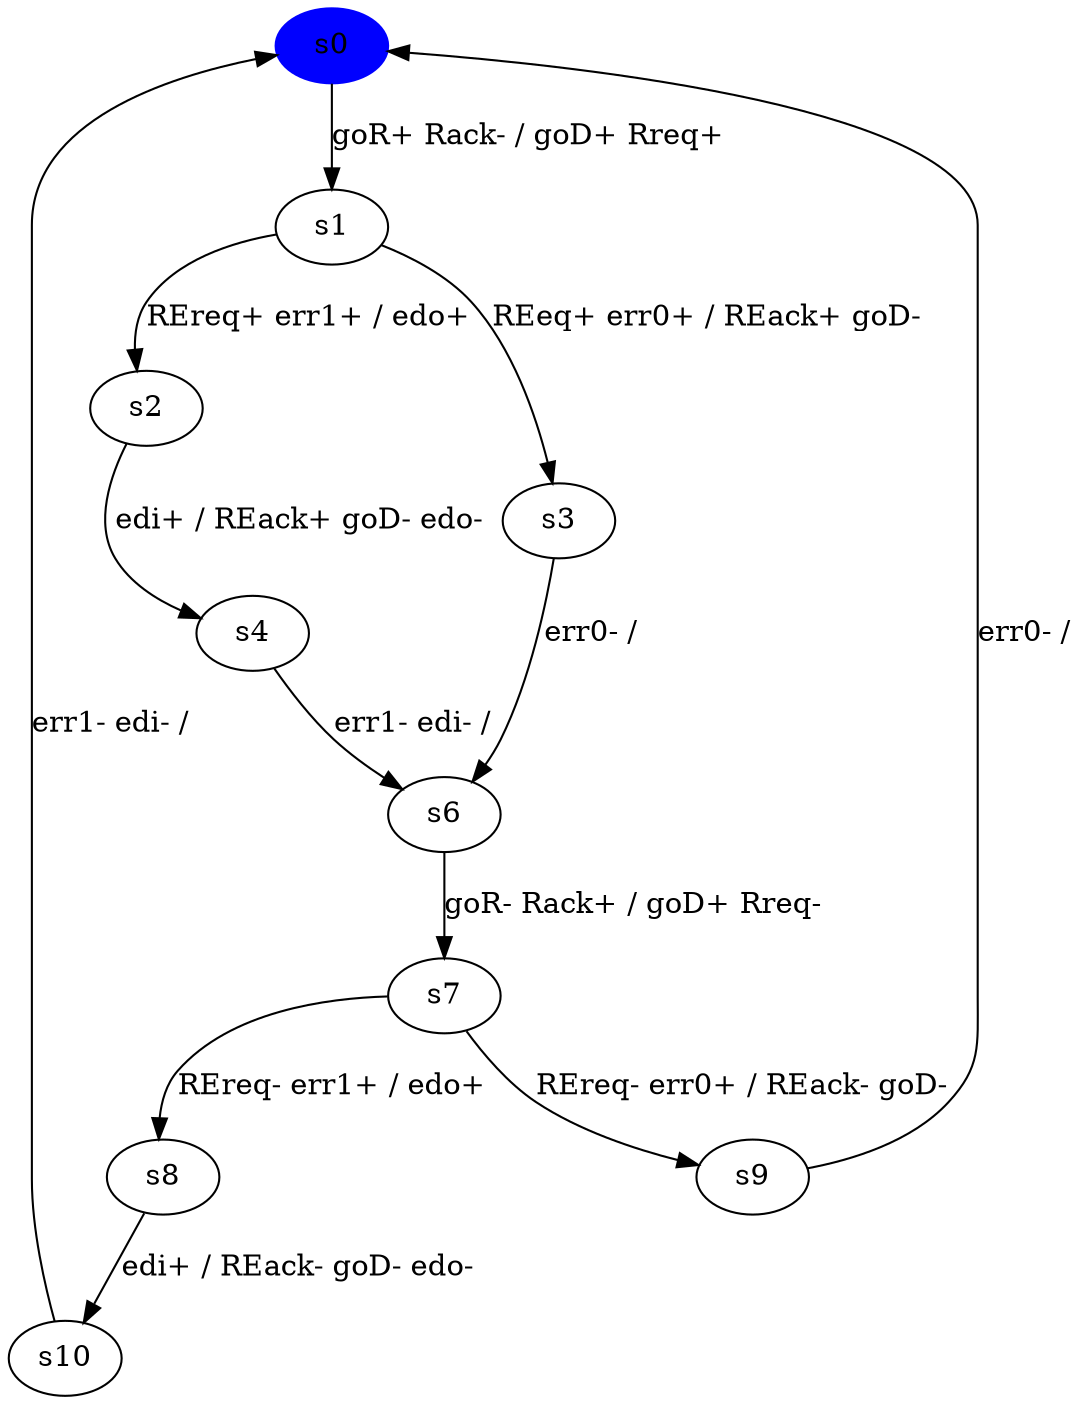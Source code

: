 digraph ctrlR {

	s0 [ style = filled , color = "blue" ];

	// Left Side
	s0 -> s1 [ label = "goR+ Rack- / goD+ Rreq+" ];
	s1 -> s2 [ label = "REreq+ err1+ / edo+" ];
	s2 -> s4 [ label = "edi+ / REack+ goD- edo-" ];
	s1 -> s3 [ label = "REeq+ err0+ / REack+ goD-" ];

	s4 -> s6 [ label = "err1- edi- / " ];
	s3 -> s6 [ label = "err0- / " ];
	
	// Right Side
	s6 -> s7 [ label = "goR- Rack+ / goD+ Rreq-" ];
	s7 -> s8 [ label = "REreq- err1+ / edo+" ];
	s8 -> s10 [ label = "edi+ / REack- goD- edo-" ];
	s7 -> s9 [ label = "REreq- err0+ / REack- goD-" ];

	s10 -> s0 [ label = "err1- edi- / " ];
	s9 -> s0 [ label = "err0- / " ];
	
}
